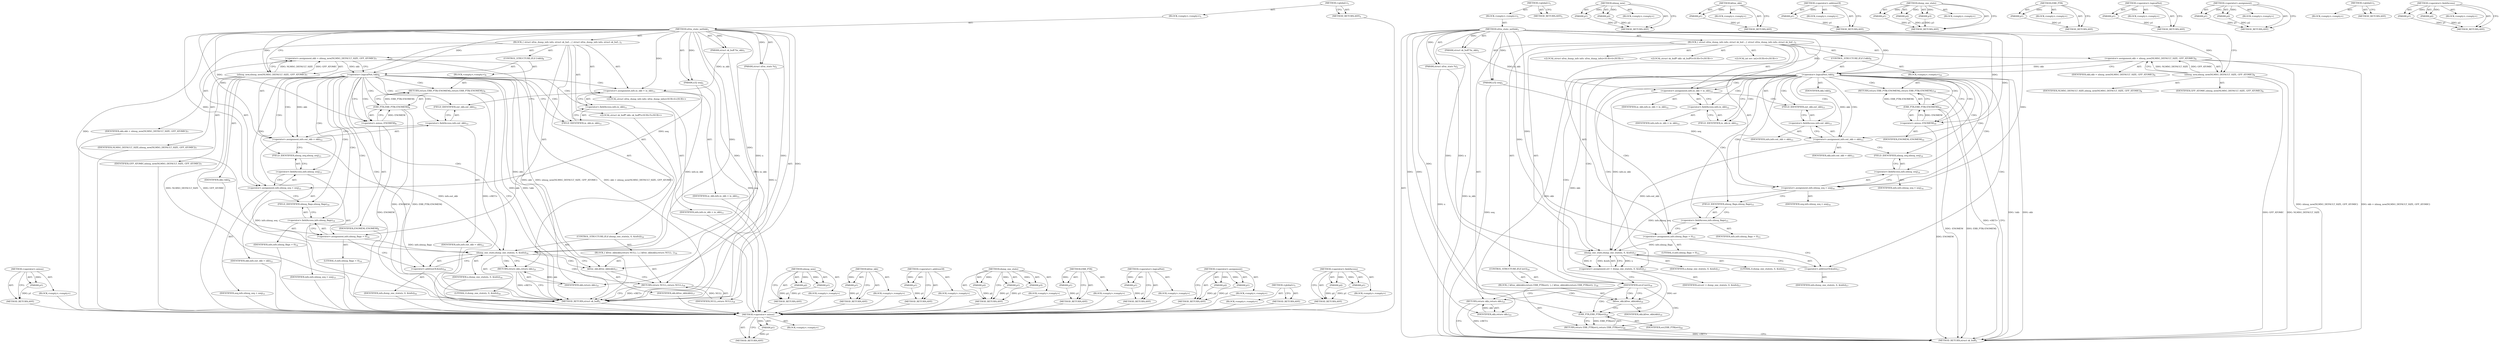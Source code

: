 digraph "&lt;operator&gt;.fieldAccess" {
vulnerable_106 [label=<(METHOD,&lt;operator&gt;.minus)>];
vulnerable_107 [label=<(PARAM,p1)>];
vulnerable_108 [label=<(BLOCK,&lt;empty&gt;,&lt;empty&gt;)>];
vulnerable_109 [label=<(METHOD_RETURN,ANY)>];
vulnerable_6 [label=<(METHOD,&lt;global&gt;)<SUB>1</SUB>>];
vulnerable_7 [label=<(BLOCK,&lt;empty&gt;,&lt;empty&gt;)<SUB>1</SUB>>];
vulnerable_8 [label=<(METHOD,xfrm_state_netlink)<SUB>1</SUB>>];
vulnerable_9 [label=<(PARAM,struct sk_buff *in_skb)<SUB>1</SUB>>];
vulnerable_10 [label=<(PARAM,struct xfrm_state *x)<SUB>2</SUB>>];
vulnerable_11 [label=<(PARAM,u32 seq)<SUB>2</SUB>>];
vulnerable_12 [label=<(BLOCK,{
 	struct xfrm_dump_info info;
 	struct sk_buf...,{
 	struct xfrm_dump_info info;
 	struct sk_buf...)<SUB>3</SUB>>];
vulnerable_13 [label="<(LOCAL,struct xfrm_dump_info info: xfrm_dump_info)<SUB>4</SUB>>"];
vulnerable_14 [label="<(LOCAL,struct sk_buff* skb: sk_buff*)<SUB>5</SUB>>"];
vulnerable_15 [label=<(&lt;operator&gt;.assignment,skb = nlmsg_new(NLMSG_DEFAULT_SIZE, GFP_ATOMIC))<SUB>7</SUB>>];
vulnerable_16 [label=<(IDENTIFIER,skb,skb = nlmsg_new(NLMSG_DEFAULT_SIZE, GFP_ATOMIC))<SUB>7</SUB>>];
vulnerable_17 [label=<(nlmsg_new,nlmsg_new(NLMSG_DEFAULT_SIZE, GFP_ATOMIC))<SUB>7</SUB>>];
vulnerable_18 [label=<(IDENTIFIER,NLMSG_DEFAULT_SIZE,nlmsg_new(NLMSG_DEFAULT_SIZE, GFP_ATOMIC))<SUB>7</SUB>>];
vulnerable_19 [label=<(IDENTIFIER,GFP_ATOMIC,nlmsg_new(NLMSG_DEFAULT_SIZE, GFP_ATOMIC))<SUB>7</SUB>>];
vulnerable_20 [label=<(CONTROL_STRUCTURE,IF,if (!skb))<SUB>8</SUB>>];
vulnerable_21 [label=<(&lt;operator&gt;.logicalNot,!skb)<SUB>8</SUB>>];
vulnerable_22 [label=<(IDENTIFIER,skb,!skb)<SUB>8</SUB>>];
vulnerable_23 [label=<(BLOCK,&lt;empty&gt;,&lt;empty&gt;)<SUB>9</SUB>>];
vulnerable_24 [label=<(RETURN,return ERR_PTR(-ENOMEM);,return ERR_PTR(-ENOMEM);)<SUB>9</SUB>>];
vulnerable_25 [label=<(ERR_PTR,ERR_PTR(-ENOMEM))<SUB>9</SUB>>];
vulnerable_26 [label=<(&lt;operator&gt;.minus,-ENOMEM)<SUB>9</SUB>>];
vulnerable_27 [label=<(IDENTIFIER,ENOMEM,-ENOMEM)<SUB>9</SUB>>];
vulnerable_28 [label=<(&lt;operator&gt;.assignment,info.in_skb = in_skb)<SUB>11</SUB>>];
vulnerable_29 [label=<(&lt;operator&gt;.fieldAccess,info.in_skb)<SUB>11</SUB>>];
vulnerable_30 [label=<(IDENTIFIER,info,info.in_skb = in_skb)<SUB>11</SUB>>];
vulnerable_31 [label=<(FIELD_IDENTIFIER,in_skb,in_skb)<SUB>11</SUB>>];
vulnerable_32 [label=<(IDENTIFIER,in_skb,info.in_skb = in_skb)<SUB>11</SUB>>];
vulnerable_33 [label=<(&lt;operator&gt;.assignment,info.out_skb = skb)<SUB>12</SUB>>];
vulnerable_34 [label=<(&lt;operator&gt;.fieldAccess,info.out_skb)<SUB>12</SUB>>];
vulnerable_35 [label=<(IDENTIFIER,info,info.out_skb = skb)<SUB>12</SUB>>];
vulnerable_36 [label=<(FIELD_IDENTIFIER,out_skb,out_skb)<SUB>12</SUB>>];
vulnerable_37 [label=<(IDENTIFIER,skb,info.out_skb = skb)<SUB>12</SUB>>];
vulnerable_38 [label=<(&lt;operator&gt;.assignment,info.nlmsg_seq = seq)<SUB>13</SUB>>];
vulnerable_39 [label=<(&lt;operator&gt;.fieldAccess,info.nlmsg_seq)<SUB>13</SUB>>];
vulnerable_40 [label=<(IDENTIFIER,info,info.nlmsg_seq = seq)<SUB>13</SUB>>];
vulnerable_41 [label=<(FIELD_IDENTIFIER,nlmsg_seq,nlmsg_seq)<SUB>13</SUB>>];
vulnerable_42 [label=<(IDENTIFIER,seq,info.nlmsg_seq = seq)<SUB>13</SUB>>];
vulnerable_43 [label=<(&lt;operator&gt;.assignment,info.nlmsg_flags = 0)<SUB>14</SUB>>];
vulnerable_44 [label=<(&lt;operator&gt;.fieldAccess,info.nlmsg_flags)<SUB>14</SUB>>];
vulnerable_45 [label=<(IDENTIFIER,info,info.nlmsg_flags = 0)<SUB>14</SUB>>];
vulnerable_46 [label=<(FIELD_IDENTIFIER,nlmsg_flags,nlmsg_flags)<SUB>14</SUB>>];
vulnerable_47 [label=<(LITERAL,0,info.nlmsg_flags = 0)<SUB>14</SUB>>];
vulnerable_48 [label=<(CONTROL_STRUCTURE,IF,if (dump_one_state(x, 0, &amp;info)))<SUB>16</SUB>>];
vulnerable_49 [label=<(dump_one_state,dump_one_state(x, 0, &amp;info))<SUB>16</SUB>>];
vulnerable_50 [label=<(IDENTIFIER,x,dump_one_state(x, 0, &amp;info))<SUB>16</SUB>>];
vulnerable_51 [label=<(LITERAL,0,dump_one_state(x, 0, &amp;info))<SUB>16</SUB>>];
vulnerable_52 [label=<(&lt;operator&gt;.addressOf,&amp;info)<SUB>16</SUB>>];
vulnerable_53 [label=<(IDENTIFIER,info,dump_one_state(x, 0, &amp;info))<SUB>16</SUB>>];
vulnerable_54 [label=<(BLOCK,{
 		kfree_skb(skb);
		return NULL;
 	},{
 		kfree_skb(skb);
		return NULL;
 	})<SUB>16</SUB>>];
vulnerable_55 [label=<(kfree_skb,kfree_skb(skb))<SUB>17</SUB>>];
vulnerable_56 [label=<(IDENTIFIER,skb,kfree_skb(skb))<SUB>17</SUB>>];
vulnerable_57 [label=<(RETURN,return NULL;,return NULL;)<SUB>18</SUB>>];
vulnerable_58 [label=<(IDENTIFIER,NULL,return NULL;)<SUB>18</SUB>>];
vulnerable_59 [label=<(RETURN,return skb;,return skb;)<SUB>21</SUB>>];
vulnerable_60 [label=<(IDENTIFIER,skb,return skb;)<SUB>21</SUB>>];
vulnerable_61 [label=<(METHOD_RETURN,struct sk_buff)<SUB>1</SUB>>];
vulnerable_63 [label=<(METHOD_RETURN,ANY)<SUB>1</SUB>>];
vulnerable_93 [label=<(METHOD,nlmsg_new)>];
vulnerable_94 [label=<(PARAM,p1)>];
vulnerable_95 [label=<(PARAM,p2)>];
vulnerable_96 [label=<(BLOCK,&lt;empty&gt;,&lt;empty&gt;)>];
vulnerable_97 [label=<(METHOD_RETURN,ANY)>];
vulnerable_125 [label=<(METHOD,kfree_skb)>];
vulnerable_126 [label=<(PARAM,p1)>];
vulnerable_127 [label=<(BLOCK,&lt;empty&gt;,&lt;empty&gt;)>];
vulnerable_128 [label=<(METHOD_RETURN,ANY)>];
vulnerable_121 [label=<(METHOD,&lt;operator&gt;.addressOf)>];
vulnerable_122 [label=<(PARAM,p1)>];
vulnerable_123 [label=<(BLOCK,&lt;empty&gt;,&lt;empty&gt;)>];
vulnerable_124 [label=<(METHOD_RETURN,ANY)>];
vulnerable_115 [label=<(METHOD,dump_one_state)>];
vulnerable_116 [label=<(PARAM,p1)>];
vulnerable_117 [label=<(PARAM,p2)>];
vulnerable_118 [label=<(PARAM,p3)>];
vulnerable_119 [label=<(BLOCK,&lt;empty&gt;,&lt;empty&gt;)>];
vulnerable_120 [label=<(METHOD_RETURN,ANY)>];
vulnerable_102 [label=<(METHOD,ERR_PTR)>];
vulnerable_103 [label=<(PARAM,p1)>];
vulnerable_104 [label=<(BLOCK,&lt;empty&gt;,&lt;empty&gt;)>];
vulnerable_105 [label=<(METHOD_RETURN,ANY)>];
vulnerable_98 [label=<(METHOD,&lt;operator&gt;.logicalNot)>];
vulnerable_99 [label=<(PARAM,p1)>];
vulnerable_100 [label=<(BLOCK,&lt;empty&gt;,&lt;empty&gt;)>];
vulnerable_101 [label=<(METHOD_RETURN,ANY)>];
vulnerable_88 [label=<(METHOD,&lt;operator&gt;.assignment)>];
vulnerable_89 [label=<(PARAM,p1)>];
vulnerable_90 [label=<(PARAM,p2)>];
vulnerable_91 [label=<(BLOCK,&lt;empty&gt;,&lt;empty&gt;)>];
vulnerable_92 [label=<(METHOD_RETURN,ANY)>];
vulnerable_82 [label=<(METHOD,&lt;global&gt;)<SUB>1</SUB>>];
vulnerable_83 [label=<(BLOCK,&lt;empty&gt;,&lt;empty&gt;)>];
vulnerable_84 [label=<(METHOD_RETURN,ANY)>];
vulnerable_110 [label=<(METHOD,&lt;operator&gt;.fieldAccess)>];
vulnerable_111 [label=<(PARAM,p1)>];
vulnerable_112 [label=<(PARAM,p2)>];
vulnerable_113 [label=<(BLOCK,&lt;empty&gt;,&lt;empty&gt;)>];
vulnerable_114 [label=<(METHOD_RETURN,ANY)>];
fixed_111 [label=<(METHOD,&lt;operator&gt;.minus)>];
fixed_112 [label=<(PARAM,p1)>];
fixed_113 [label=<(BLOCK,&lt;empty&gt;,&lt;empty&gt;)>];
fixed_114 [label=<(METHOD_RETURN,ANY)>];
fixed_6 [label=<(METHOD,&lt;global&gt;)<SUB>1</SUB>>];
fixed_7 [label=<(BLOCK,&lt;empty&gt;,&lt;empty&gt;)<SUB>1</SUB>>];
fixed_8 [label=<(METHOD,xfrm_state_netlink)<SUB>1</SUB>>];
fixed_9 [label=<(PARAM,struct sk_buff *in_skb)<SUB>1</SUB>>];
fixed_10 [label=<(PARAM,struct xfrm_state *x)<SUB>2</SUB>>];
fixed_11 [label=<(PARAM,u32 seq)<SUB>2</SUB>>];
fixed_12 [label=<(BLOCK,{
 	struct xfrm_dump_info info;
 	struct sk_buf...,{
 	struct xfrm_dump_info info;
 	struct sk_buf...)<SUB>3</SUB>>];
fixed_13 [label="<(LOCAL,struct xfrm_dump_info info: xfrm_dump_info)<SUB>4</SUB>>"];
fixed_14 [label="<(LOCAL,struct sk_buff* skb: sk_buff*)<SUB>5</SUB>>"];
fixed_15 [label="<(LOCAL,int err: int)<SUB>6</SUB>>"];
fixed_16 [label=<(&lt;operator&gt;.assignment,skb = nlmsg_new(NLMSG_DEFAULT_SIZE, GFP_ATOMIC))<SUB>8</SUB>>];
fixed_17 [label=<(IDENTIFIER,skb,skb = nlmsg_new(NLMSG_DEFAULT_SIZE, GFP_ATOMIC))<SUB>8</SUB>>];
fixed_18 [label=<(nlmsg_new,nlmsg_new(NLMSG_DEFAULT_SIZE, GFP_ATOMIC))<SUB>8</SUB>>];
fixed_19 [label=<(IDENTIFIER,NLMSG_DEFAULT_SIZE,nlmsg_new(NLMSG_DEFAULT_SIZE, GFP_ATOMIC))<SUB>8</SUB>>];
fixed_20 [label=<(IDENTIFIER,GFP_ATOMIC,nlmsg_new(NLMSG_DEFAULT_SIZE, GFP_ATOMIC))<SUB>8</SUB>>];
fixed_21 [label=<(CONTROL_STRUCTURE,IF,if (!skb))<SUB>9</SUB>>];
fixed_22 [label=<(&lt;operator&gt;.logicalNot,!skb)<SUB>9</SUB>>];
fixed_23 [label=<(IDENTIFIER,skb,!skb)<SUB>9</SUB>>];
fixed_24 [label=<(BLOCK,&lt;empty&gt;,&lt;empty&gt;)<SUB>10</SUB>>];
fixed_25 [label=<(RETURN,return ERR_PTR(-ENOMEM);,return ERR_PTR(-ENOMEM);)<SUB>10</SUB>>];
fixed_26 [label=<(ERR_PTR,ERR_PTR(-ENOMEM))<SUB>10</SUB>>];
fixed_27 [label=<(&lt;operator&gt;.minus,-ENOMEM)<SUB>10</SUB>>];
fixed_28 [label=<(IDENTIFIER,ENOMEM,-ENOMEM)<SUB>10</SUB>>];
fixed_29 [label=<(&lt;operator&gt;.assignment,info.in_skb = in_skb)<SUB>12</SUB>>];
fixed_30 [label=<(&lt;operator&gt;.fieldAccess,info.in_skb)<SUB>12</SUB>>];
fixed_31 [label=<(IDENTIFIER,info,info.in_skb = in_skb)<SUB>12</SUB>>];
fixed_32 [label=<(FIELD_IDENTIFIER,in_skb,in_skb)<SUB>12</SUB>>];
fixed_33 [label=<(IDENTIFIER,in_skb,info.in_skb = in_skb)<SUB>12</SUB>>];
fixed_34 [label=<(&lt;operator&gt;.assignment,info.out_skb = skb)<SUB>13</SUB>>];
fixed_35 [label=<(&lt;operator&gt;.fieldAccess,info.out_skb)<SUB>13</SUB>>];
fixed_36 [label=<(IDENTIFIER,info,info.out_skb = skb)<SUB>13</SUB>>];
fixed_37 [label=<(FIELD_IDENTIFIER,out_skb,out_skb)<SUB>13</SUB>>];
fixed_38 [label=<(IDENTIFIER,skb,info.out_skb = skb)<SUB>13</SUB>>];
fixed_39 [label=<(&lt;operator&gt;.assignment,info.nlmsg_seq = seq)<SUB>14</SUB>>];
fixed_40 [label=<(&lt;operator&gt;.fieldAccess,info.nlmsg_seq)<SUB>14</SUB>>];
fixed_41 [label=<(IDENTIFIER,info,info.nlmsg_seq = seq)<SUB>14</SUB>>];
fixed_42 [label=<(FIELD_IDENTIFIER,nlmsg_seq,nlmsg_seq)<SUB>14</SUB>>];
fixed_43 [label=<(IDENTIFIER,seq,info.nlmsg_seq = seq)<SUB>14</SUB>>];
fixed_44 [label=<(&lt;operator&gt;.assignment,info.nlmsg_flags = 0)<SUB>15</SUB>>];
fixed_45 [label=<(&lt;operator&gt;.fieldAccess,info.nlmsg_flags)<SUB>15</SUB>>];
fixed_46 [label=<(IDENTIFIER,info,info.nlmsg_flags = 0)<SUB>15</SUB>>];
fixed_47 [label=<(FIELD_IDENTIFIER,nlmsg_flags,nlmsg_flags)<SUB>15</SUB>>];
fixed_48 [label=<(LITERAL,0,info.nlmsg_flags = 0)<SUB>15</SUB>>];
fixed_49 [label=<(&lt;operator&gt;.assignment,err = dump_one_state(x, 0, &amp;info))<SUB>17</SUB>>];
fixed_50 [label=<(IDENTIFIER,err,err = dump_one_state(x, 0, &amp;info))<SUB>17</SUB>>];
fixed_51 [label=<(dump_one_state,dump_one_state(x, 0, &amp;info))<SUB>17</SUB>>];
fixed_52 [label=<(IDENTIFIER,x,dump_one_state(x, 0, &amp;info))<SUB>17</SUB>>];
fixed_53 [label=<(LITERAL,0,dump_one_state(x, 0, &amp;info))<SUB>17</SUB>>];
fixed_54 [label=<(&lt;operator&gt;.addressOf,&amp;info)<SUB>17</SUB>>];
fixed_55 [label=<(IDENTIFIER,info,dump_one_state(x, 0, &amp;info))<SUB>17</SUB>>];
fixed_56 [label=<(CONTROL_STRUCTURE,IF,if (err))<SUB>18</SUB>>];
fixed_57 [label=<(IDENTIFIER,err,if (err))<SUB>18</SUB>>];
fixed_58 [label=<(BLOCK,{
 		kfree_skb(skb);
		return ERR_PTR(err);
 	},{
 		kfree_skb(skb);
		return ERR_PTR(err);
 	})<SUB>18</SUB>>];
fixed_59 [label=<(kfree_skb,kfree_skb(skb))<SUB>19</SUB>>];
fixed_60 [label=<(IDENTIFIER,skb,kfree_skb(skb))<SUB>19</SUB>>];
fixed_61 [label=<(RETURN,return ERR_PTR(err);,return ERR_PTR(err);)<SUB>20</SUB>>];
fixed_62 [label=<(ERR_PTR,ERR_PTR(err))<SUB>20</SUB>>];
fixed_63 [label=<(IDENTIFIER,err,ERR_PTR(err))<SUB>20</SUB>>];
fixed_64 [label=<(RETURN,return skb;,return skb;)<SUB>23</SUB>>];
fixed_65 [label=<(IDENTIFIER,skb,return skb;)<SUB>23</SUB>>];
fixed_66 [label=<(METHOD_RETURN,struct sk_buff)<SUB>1</SUB>>];
fixed_68 [label=<(METHOD_RETURN,ANY)<SUB>1</SUB>>];
fixed_98 [label=<(METHOD,nlmsg_new)>];
fixed_99 [label=<(PARAM,p1)>];
fixed_100 [label=<(PARAM,p2)>];
fixed_101 [label=<(BLOCK,&lt;empty&gt;,&lt;empty&gt;)>];
fixed_102 [label=<(METHOD_RETURN,ANY)>];
fixed_130 [label=<(METHOD,kfree_skb)>];
fixed_131 [label=<(PARAM,p1)>];
fixed_132 [label=<(BLOCK,&lt;empty&gt;,&lt;empty&gt;)>];
fixed_133 [label=<(METHOD_RETURN,ANY)>];
fixed_126 [label=<(METHOD,&lt;operator&gt;.addressOf)>];
fixed_127 [label=<(PARAM,p1)>];
fixed_128 [label=<(BLOCK,&lt;empty&gt;,&lt;empty&gt;)>];
fixed_129 [label=<(METHOD_RETURN,ANY)>];
fixed_120 [label=<(METHOD,dump_one_state)>];
fixed_121 [label=<(PARAM,p1)>];
fixed_122 [label=<(PARAM,p2)>];
fixed_123 [label=<(PARAM,p3)>];
fixed_124 [label=<(BLOCK,&lt;empty&gt;,&lt;empty&gt;)>];
fixed_125 [label=<(METHOD_RETURN,ANY)>];
fixed_107 [label=<(METHOD,ERR_PTR)>];
fixed_108 [label=<(PARAM,p1)>];
fixed_109 [label=<(BLOCK,&lt;empty&gt;,&lt;empty&gt;)>];
fixed_110 [label=<(METHOD_RETURN,ANY)>];
fixed_103 [label=<(METHOD,&lt;operator&gt;.logicalNot)>];
fixed_104 [label=<(PARAM,p1)>];
fixed_105 [label=<(BLOCK,&lt;empty&gt;,&lt;empty&gt;)>];
fixed_106 [label=<(METHOD_RETURN,ANY)>];
fixed_93 [label=<(METHOD,&lt;operator&gt;.assignment)>];
fixed_94 [label=<(PARAM,p1)>];
fixed_95 [label=<(PARAM,p2)>];
fixed_96 [label=<(BLOCK,&lt;empty&gt;,&lt;empty&gt;)>];
fixed_97 [label=<(METHOD_RETURN,ANY)>];
fixed_87 [label=<(METHOD,&lt;global&gt;)<SUB>1</SUB>>];
fixed_88 [label=<(BLOCK,&lt;empty&gt;,&lt;empty&gt;)>];
fixed_89 [label=<(METHOD_RETURN,ANY)>];
fixed_115 [label=<(METHOD,&lt;operator&gt;.fieldAccess)>];
fixed_116 [label=<(PARAM,p1)>];
fixed_117 [label=<(PARAM,p2)>];
fixed_118 [label=<(BLOCK,&lt;empty&gt;,&lt;empty&gt;)>];
fixed_119 [label=<(METHOD_RETURN,ANY)>];
vulnerable_106 -> vulnerable_107  [key=0, label="AST: "];
vulnerable_106 -> vulnerable_107  [key=1, label="DDG: "];
vulnerable_106 -> vulnerable_108  [key=0, label="AST: "];
vulnerable_106 -> vulnerable_109  [key=0, label="AST: "];
vulnerable_106 -> vulnerable_109  [key=1, label="CFG: "];
vulnerable_107 -> vulnerable_109  [key=0, label="DDG: p1"];
vulnerable_108 -> fixed_111  [key=0];
vulnerable_109 -> fixed_111  [key=0];
vulnerable_6 -> vulnerable_7  [key=0, label="AST: "];
vulnerable_6 -> vulnerable_63  [key=0, label="AST: "];
vulnerable_6 -> vulnerable_63  [key=1, label="CFG: "];
vulnerable_7 -> vulnerable_8  [key=0, label="AST: "];
vulnerable_8 -> vulnerable_9  [key=0, label="AST: "];
vulnerable_8 -> vulnerable_9  [key=1, label="DDG: "];
vulnerable_8 -> vulnerable_10  [key=0, label="AST: "];
vulnerable_8 -> vulnerable_10  [key=1, label="DDG: "];
vulnerable_8 -> vulnerable_11  [key=0, label="AST: "];
vulnerable_8 -> vulnerable_11  [key=1, label="DDG: "];
vulnerable_8 -> vulnerable_12  [key=0, label="AST: "];
vulnerable_8 -> vulnerable_61  [key=0, label="AST: "];
vulnerable_8 -> vulnerable_17  [key=0, label="CFG: "];
vulnerable_8 -> vulnerable_17  [key=1, label="DDG: "];
vulnerable_8 -> vulnerable_28  [key=0, label="DDG: "];
vulnerable_8 -> vulnerable_33  [key=0, label="DDG: "];
vulnerable_8 -> vulnerable_38  [key=0, label="DDG: "];
vulnerable_8 -> vulnerable_43  [key=0, label="DDG: "];
vulnerable_8 -> vulnerable_60  [key=0, label="DDG: "];
vulnerable_8 -> vulnerable_21  [key=0, label="DDG: "];
vulnerable_8 -> vulnerable_49  [key=0, label="DDG: "];
vulnerable_8 -> vulnerable_57  [key=0, label="DDG: "];
vulnerable_8 -> vulnerable_55  [key=0, label="DDG: "];
vulnerable_8 -> vulnerable_58  [key=0, label="DDG: "];
vulnerable_8 -> vulnerable_26  [key=0, label="DDG: "];
vulnerable_9 -> vulnerable_61  [key=0, label="DDG: in_skb"];
vulnerable_9 -> vulnerable_28  [key=0, label="DDG: in_skb"];
vulnerable_10 -> vulnerable_61  [key=0, label="DDG: x"];
vulnerable_10 -> vulnerable_49  [key=0, label="DDG: x"];
vulnerable_11 -> vulnerable_61  [key=0, label="DDG: seq"];
vulnerable_11 -> vulnerable_38  [key=0, label="DDG: seq"];
vulnerable_12 -> vulnerable_13  [key=0, label="AST: "];
vulnerable_12 -> vulnerable_14  [key=0, label="AST: "];
vulnerable_12 -> vulnerable_15  [key=0, label="AST: "];
vulnerable_12 -> vulnerable_20  [key=0, label="AST: "];
vulnerable_12 -> vulnerable_28  [key=0, label="AST: "];
vulnerable_12 -> vulnerable_33  [key=0, label="AST: "];
vulnerable_12 -> vulnerable_38  [key=0, label="AST: "];
vulnerable_12 -> vulnerable_43  [key=0, label="AST: "];
vulnerable_12 -> vulnerable_48  [key=0, label="AST: "];
vulnerable_12 -> vulnerable_59  [key=0, label="AST: "];
vulnerable_13 -> fixed_111  [key=0];
vulnerable_14 -> fixed_111  [key=0];
vulnerable_15 -> vulnerable_16  [key=0, label="AST: "];
vulnerable_15 -> vulnerable_17  [key=0, label="AST: "];
vulnerable_15 -> vulnerable_21  [key=0, label="CFG: "];
vulnerable_15 -> vulnerable_21  [key=1, label="DDG: skb"];
vulnerable_15 -> vulnerable_61  [key=0, label="DDG: nlmsg_new(NLMSG_DEFAULT_SIZE, GFP_ATOMIC)"];
vulnerable_15 -> vulnerable_61  [key=1, label="DDG: skb = nlmsg_new(NLMSG_DEFAULT_SIZE, GFP_ATOMIC)"];
vulnerable_16 -> fixed_111  [key=0];
vulnerable_17 -> vulnerable_18  [key=0, label="AST: "];
vulnerable_17 -> vulnerable_19  [key=0, label="AST: "];
vulnerable_17 -> vulnerable_15  [key=0, label="CFG: "];
vulnerable_17 -> vulnerable_15  [key=1, label="DDG: NLMSG_DEFAULT_SIZE"];
vulnerable_17 -> vulnerable_15  [key=2, label="DDG: GFP_ATOMIC"];
vulnerable_17 -> vulnerable_61  [key=0, label="DDG: GFP_ATOMIC"];
vulnerable_17 -> vulnerable_61  [key=1, label="DDG: NLMSG_DEFAULT_SIZE"];
vulnerable_18 -> fixed_111  [key=0];
vulnerable_19 -> fixed_111  [key=0];
vulnerable_20 -> vulnerable_21  [key=0, label="AST: "];
vulnerable_20 -> vulnerable_23  [key=0, label="AST: "];
vulnerable_21 -> vulnerable_22  [key=0, label="AST: "];
vulnerable_21 -> vulnerable_26  [key=0, label="CFG: "];
vulnerable_21 -> vulnerable_26  [key=1, label="CDG: "];
vulnerable_21 -> vulnerable_31  [key=0, label="CFG: "];
vulnerable_21 -> vulnerable_31  [key=1, label="CDG: "];
vulnerable_21 -> vulnerable_61  [key=0, label="DDG: skb"];
vulnerable_21 -> vulnerable_61  [key=1, label="DDG: !skb"];
vulnerable_21 -> vulnerable_33  [key=0, label="DDG: skb"];
vulnerable_21 -> vulnerable_33  [key=1, label="CDG: "];
vulnerable_21 -> vulnerable_60  [key=0, label="DDG: skb"];
vulnerable_21 -> vulnerable_55  [key=0, label="DDG: skb"];
vulnerable_21 -> vulnerable_24  [key=0, label="CDG: "];
vulnerable_21 -> vulnerable_34  [key=0, label="CDG: "];
vulnerable_21 -> vulnerable_49  [key=0, label="CDG: "];
vulnerable_21 -> vulnerable_28  [key=0, label="CDG: "];
vulnerable_21 -> vulnerable_36  [key=0, label="CDG: "];
vulnerable_21 -> vulnerable_52  [key=0, label="CDG: "];
vulnerable_21 -> vulnerable_46  [key=0, label="CDG: "];
vulnerable_21 -> vulnerable_38  [key=0, label="CDG: "];
vulnerable_21 -> vulnerable_25  [key=0, label="CDG: "];
vulnerable_21 -> vulnerable_41  [key=0, label="CDG: "];
vulnerable_21 -> vulnerable_29  [key=0, label="CDG: "];
vulnerable_21 -> vulnerable_44  [key=0, label="CDG: "];
vulnerable_21 -> vulnerable_39  [key=0, label="CDG: "];
vulnerable_21 -> vulnerable_43  [key=0, label="CDG: "];
vulnerable_22 -> fixed_111  [key=0];
vulnerable_23 -> vulnerable_24  [key=0, label="AST: "];
vulnerable_24 -> vulnerable_25  [key=0, label="AST: "];
vulnerable_24 -> vulnerable_61  [key=0, label="CFG: "];
vulnerable_24 -> vulnerable_61  [key=1, label="DDG: &lt;RET&gt;"];
vulnerable_25 -> vulnerable_26  [key=0, label="AST: "];
vulnerable_25 -> vulnerable_24  [key=0, label="CFG: "];
vulnerable_25 -> vulnerable_24  [key=1, label="DDG: ERR_PTR(-ENOMEM)"];
vulnerable_25 -> vulnerable_61  [key=0, label="DDG: -ENOMEM"];
vulnerable_25 -> vulnerable_61  [key=1, label="DDG: ERR_PTR(-ENOMEM)"];
vulnerable_26 -> vulnerable_27  [key=0, label="AST: "];
vulnerable_26 -> vulnerable_25  [key=0, label="CFG: "];
vulnerable_26 -> vulnerable_25  [key=1, label="DDG: ENOMEM"];
vulnerable_26 -> vulnerable_61  [key=0, label="DDG: ENOMEM"];
vulnerable_27 -> fixed_111  [key=0];
vulnerable_28 -> vulnerable_29  [key=0, label="AST: "];
vulnerable_28 -> vulnerable_32  [key=0, label="AST: "];
vulnerable_28 -> vulnerable_36  [key=0, label="CFG: "];
vulnerable_28 -> vulnerable_49  [key=0, label="DDG: info.in_skb"];
vulnerable_29 -> vulnerable_30  [key=0, label="AST: "];
vulnerable_29 -> vulnerable_31  [key=0, label="AST: "];
vulnerable_29 -> vulnerable_28  [key=0, label="CFG: "];
vulnerable_30 -> fixed_111  [key=0];
vulnerable_31 -> vulnerable_29  [key=0, label="CFG: "];
vulnerable_32 -> fixed_111  [key=0];
vulnerable_33 -> vulnerable_34  [key=0, label="AST: "];
vulnerable_33 -> vulnerable_37  [key=0, label="AST: "];
vulnerable_33 -> vulnerable_41  [key=0, label="CFG: "];
vulnerable_33 -> vulnerable_49  [key=0, label="DDG: info.out_skb"];
vulnerable_34 -> vulnerable_35  [key=0, label="AST: "];
vulnerable_34 -> vulnerable_36  [key=0, label="AST: "];
vulnerable_34 -> vulnerable_33  [key=0, label="CFG: "];
vulnerable_35 -> fixed_111  [key=0];
vulnerable_36 -> vulnerable_34  [key=0, label="CFG: "];
vulnerable_37 -> fixed_111  [key=0];
vulnerable_38 -> vulnerable_39  [key=0, label="AST: "];
vulnerable_38 -> vulnerable_42  [key=0, label="AST: "];
vulnerable_38 -> vulnerable_46  [key=0, label="CFG: "];
vulnerable_38 -> vulnerable_49  [key=0, label="DDG: info.nlmsg_seq"];
vulnerable_39 -> vulnerable_40  [key=0, label="AST: "];
vulnerable_39 -> vulnerable_41  [key=0, label="AST: "];
vulnerable_39 -> vulnerable_38  [key=0, label="CFG: "];
vulnerable_40 -> fixed_111  [key=0];
vulnerable_41 -> vulnerable_39  [key=0, label="CFG: "];
vulnerable_42 -> fixed_111  [key=0];
vulnerable_43 -> vulnerable_44  [key=0, label="AST: "];
vulnerable_43 -> vulnerable_47  [key=0, label="AST: "];
vulnerable_43 -> vulnerable_52  [key=0, label="CFG: "];
vulnerable_43 -> vulnerable_49  [key=0, label="DDG: info.nlmsg_flags"];
vulnerable_44 -> vulnerable_45  [key=0, label="AST: "];
vulnerable_44 -> vulnerable_46  [key=0, label="AST: "];
vulnerable_44 -> vulnerable_43  [key=0, label="CFG: "];
vulnerable_45 -> fixed_111  [key=0];
vulnerable_46 -> vulnerable_44  [key=0, label="CFG: "];
vulnerable_47 -> fixed_111  [key=0];
vulnerable_48 -> vulnerable_49  [key=0, label="AST: "];
vulnerable_48 -> vulnerable_54  [key=0, label="AST: "];
vulnerable_49 -> vulnerable_50  [key=0, label="AST: "];
vulnerable_49 -> vulnerable_51  [key=0, label="AST: "];
vulnerable_49 -> vulnerable_52  [key=0, label="AST: "];
vulnerable_49 -> vulnerable_55  [key=0, label="CFG: "];
vulnerable_49 -> vulnerable_55  [key=1, label="CDG: "];
vulnerable_49 -> vulnerable_59  [key=0, label="CFG: "];
vulnerable_49 -> vulnerable_59  [key=1, label="CDG: "];
vulnerable_49 -> vulnerable_57  [key=0, label="CDG: "];
vulnerable_50 -> fixed_111  [key=0];
vulnerable_51 -> fixed_111  [key=0];
vulnerable_52 -> vulnerable_53  [key=0, label="AST: "];
vulnerable_52 -> vulnerable_49  [key=0, label="CFG: "];
vulnerable_53 -> fixed_111  [key=0];
vulnerable_54 -> vulnerable_55  [key=0, label="AST: "];
vulnerable_54 -> vulnerable_57  [key=0, label="AST: "];
vulnerable_55 -> vulnerable_56  [key=0, label="AST: "];
vulnerable_55 -> vulnerable_57  [key=0, label="CFG: "];
vulnerable_56 -> fixed_111  [key=0];
vulnerable_57 -> vulnerable_58  [key=0, label="AST: "];
vulnerable_57 -> vulnerable_61  [key=0, label="CFG: "];
vulnerable_57 -> vulnerable_61  [key=1, label="DDG: &lt;RET&gt;"];
vulnerable_58 -> vulnerable_57  [key=0, label="DDG: NULL"];
vulnerable_59 -> vulnerable_60  [key=0, label="AST: "];
vulnerable_59 -> vulnerable_61  [key=0, label="CFG: "];
vulnerable_59 -> vulnerable_61  [key=1, label="DDG: &lt;RET&gt;"];
vulnerable_60 -> vulnerable_59  [key=0, label="DDG: skb"];
vulnerable_61 -> fixed_111  [key=0];
vulnerable_63 -> fixed_111  [key=0];
vulnerable_93 -> vulnerable_94  [key=0, label="AST: "];
vulnerable_93 -> vulnerable_94  [key=1, label="DDG: "];
vulnerable_93 -> vulnerable_96  [key=0, label="AST: "];
vulnerable_93 -> vulnerable_95  [key=0, label="AST: "];
vulnerable_93 -> vulnerable_95  [key=1, label="DDG: "];
vulnerable_93 -> vulnerable_97  [key=0, label="AST: "];
vulnerable_93 -> vulnerable_97  [key=1, label="CFG: "];
vulnerable_94 -> vulnerable_97  [key=0, label="DDG: p1"];
vulnerable_95 -> vulnerable_97  [key=0, label="DDG: p2"];
vulnerable_96 -> fixed_111  [key=0];
vulnerable_97 -> fixed_111  [key=0];
vulnerable_125 -> vulnerable_126  [key=0, label="AST: "];
vulnerable_125 -> vulnerable_126  [key=1, label="DDG: "];
vulnerable_125 -> vulnerable_127  [key=0, label="AST: "];
vulnerable_125 -> vulnerable_128  [key=0, label="AST: "];
vulnerable_125 -> vulnerable_128  [key=1, label="CFG: "];
vulnerable_126 -> vulnerable_128  [key=0, label="DDG: p1"];
vulnerable_127 -> fixed_111  [key=0];
vulnerable_128 -> fixed_111  [key=0];
vulnerable_121 -> vulnerable_122  [key=0, label="AST: "];
vulnerable_121 -> vulnerable_122  [key=1, label="DDG: "];
vulnerable_121 -> vulnerable_123  [key=0, label="AST: "];
vulnerable_121 -> vulnerable_124  [key=0, label="AST: "];
vulnerable_121 -> vulnerable_124  [key=1, label="CFG: "];
vulnerable_122 -> vulnerable_124  [key=0, label="DDG: p1"];
vulnerable_123 -> fixed_111  [key=0];
vulnerable_124 -> fixed_111  [key=0];
vulnerable_115 -> vulnerable_116  [key=0, label="AST: "];
vulnerable_115 -> vulnerable_116  [key=1, label="DDG: "];
vulnerable_115 -> vulnerable_119  [key=0, label="AST: "];
vulnerable_115 -> vulnerable_117  [key=0, label="AST: "];
vulnerable_115 -> vulnerable_117  [key=1, label="DDG: "];
vulnerable_115 -> vulnerable_120  [key=0, label="AST: "];
vulnerable_115 -> vulnerable_120  [key=1, label="CFG: "];
vulnerable_115 -> vulnerable_118  [key=0, label="AST: "];
vulnerable_115 -> vulnerable_118  [key=1, label="DDG: "];
vulnerable_116 -> vulnerable_120  [key=0, label="DDG: p1"];
vulnerable_117 -> vulnerable_120  [key=0, label="DDG: p2"];
vulnerable_118 -> vulnerable_120  [key=0, label="DDG: p3"];
vulnerable_119 -> fixed_111  [key=0];
vulnerable_120 -> fixed_111  [key=0];
vulnerable_102 -> vulnerable_103  [key=0, label="AST: "];
vulnerable_102 -> vulnerable_103  [key=1, label="DDG: "];
vulnerable_102 -> vulnerable_104  [key=0, label="AST: "];
vulnerable_102 -> vulnerable_105  [key=0, label="AST: "];
vulnerable_102 -> vulnerable_105  [key=1, label="CFG: "];
vulnerable_103 -> vulnerable_105  [key=0, label="DDG: p1"];
vulnerable_104 -> fixed_111  [key=0];
vulnerable_105 -> fixed_111  [key=0];
vulnerable_98 -> vulnerable_99  [key=0, label="AST: "];
vulnerable_98 -> vulnerable_99  [key=1, label="DDG: "];
vulnerable_98 -> vulnerable_100  [key=0, label="AST: "];
vulnerable_98 -> vulnerable_101  [key=0, label="AST: "];
vulnerable_98 -> vulnerable_101  [key=1, label="CFG: "];
vulnerable_99 -> vulnerable_101  [key=0, label="DDG: p1"];
vulnerable_100 -> fixed_111  [key=0];
vulnerable_101 -> fixed_111  [key=0];
vulnerable_88 -> vulnerable_89  [key=0, label="AST: "];
vulnerable_88 -> vulnerable_89  [key=1, label="DDG: "];
vulnerable_88 -> vulnerable_91  [key=0, label="AST: "];
vulnerable_88 -> vulnerable_90  [key=0, label="AST: "];
vulnerable_88 -> vulnerable_90  [key=1, label="DDG: "];
vulnerable_88 -> vulnerable_92  [key=0, label="AST: "];
vulnerable_88 -> vulnerable_92  [key=1, label="CFG: "];
vulnerable_89 -> vulnerable_92  [key=0, label="DDG: p1"];
vulnerable_90 -> vulnerable_92  [key=0, label="DDG: p2"];
vulnerable_91 -> fixed_111  [key=0];
vulnerable_92 -> fixed_111  [key=0];
vulnerable_82 -> vulnerable_83  [key=0, label="AST: "];
vulnerable_82 -> vulnerable_84  [key=0, label="AST: "];
vulnerable_82 -> vulnerable_84  [key=1, label="CFG: "];
vulnerable_83 -> fixed_111  [key=0];
vulnerable_84 -> fixed_111  [key=0];
vulnerable_110 -> vulnerable_111  [key=0, label="AST: "];
vulnerable_110 -> vulnerable_111  [key=1, label="DDG: "];
vulnerable_110 -> vulnerable_113  [key=0, label="AST: "];
vulnerable_110 -> vulnerable_112  [key=0, label="AST: "];
vulnerable_110 -> vulnerable_112  [key=1, label="DDG: "];
vulnerable_110 -> vulnerable_114  [key=0, label="AST: "];
vulnerable_110 -> vulnerable_114  [key=1, label="CFG: "];
vulnerable_111 -> vulnerable_114  [key=0, label="DDG: p1"];
vulnerable_112 -> vulnerable_114  [key=0, label="DDG: p2"];
vulnerable_113 -> fixed_111  [key=0];
vulnerable_114 -> fixed_111  [key=0];
fixed_111 -> fixed_112  [key=0, label="AST: "];
fixed_111 -> fixed_112  [key=1, label="DDG: "];
fixed_111 -> fixed_113  [key=0, label="AST: "];
fixed_111 -> fixed_114  [key=0, label="AST: "];
fixed_111 -> fixed_114  [key=1, label="CFG: "];
fixed_112 -> fixed_114  [key=0, label="DDG: p1"];
fixed_6 -> fixed_7  [key=0, label="AST: "];
fixed_6 -> fixed_68  [key=0, label="AST: "];
fixed_6 -> fixed_68  [key=1, label="CFG: "];
fixed_7 -> fixed_8  [key=0, label="AST: "];
fixed_8 -> fixed_9  [key=0, label="AST: "];
fixed_8 -> fixed_9  [key=1, label="DDG: "];
fixed_8 -> fixed_10  [key=0, label="AST: "];
fixed_8 -> fixed_10  [key=1, label="DDG: "];
fixed_8 -> fixed_11  [key=0, label="AST: "];
fixed_8 -> fixed_11  [key=1, label="DDG: "];
fixed_8 -> fixed_12  [key=0, label="AST: "];
fixed_8 -> fixed_66  [key=0, label="AST: "];
fixed_8 -> fixed_18  [key=0, label="CFG: "];
fixed_8 -> fixed_18  [key=1, label="DDG: "];
fixed_8 -> fixed_29  [key=0, label="DDG: "];
fixed_8 -> fixed_34  [key=0, label="DDG: "];
fixed_8 -> fixed_39  [key=0, label="DDG: "];
fixed_8 -> fixed_44  [key=0, label="DDG: "];
fixed_8 -> fixed_57  [key=0, label="DDG: "];
fixed_8 -> fixed_65  [key=0, label="DDG: "];
fixed_8 -> fixed_22  [key=0, label="DDG: "];
fixed_8 -> fixed_51  [key=0, label="DDG: "];
fixed_8 -> fixed_59  [key=0, label="DDG: "];
fixed_8 -> fixed_62  [key=0, label="DDG: "];
fixed_8 -> fixed_27  [key=0, label="DDG: "];
fixed_9 -> fixed_66  [key=0, label="DDG: in_skb"];
fixed_9 -> fixed_29  [key=0, label="DDG: in_skb"];
fixed_10 -> fixed_66  [key=0, label="DDG: x"];
fixed_10 -> fixed_51  [key=0, label="DDG: x"];
fixed_11 -> fixed_66  [key=0, label="DDG: seq"];
fixed_11 -> fixed_39  [key=0, label="DDG: seq"];
fixed_12 -> fixed_13  [key=0, label="AST: "];
fixed_12 -> fixed_14  [key=0, label="AST: "];
fixed_12 -> fixed_15  [key=0, label="AST: "];
fixed_12 -> fixed_16  [key=0, label="AST: "];
fixed_12 -> fixed_21  [key=0, label="AST: "];
fixed_12 -> fixed_29  [key=0, label="AST: "];
fixed_12 -> fixed_34  [key=0, label="AST: "];
fixed_12 -> fixed_39  [key=0, label="AST: "];
fixed_12 -> fixed_44  [key=0, label="AST: "];
fixed_12 -> fixed_49  [key=0, label="AST: "];
fixed_12 -> fixed_56  [key=0, label="AST: "];
fixed_12 -> fixed_64  [key=0, label="AST: "];
fixed_16 -> fixed_17  [key=0, label="AST: "];
fixed_16 -> fixed_18  [key=0, label="AST: "];
fixed_16 -> fixed_22  [key=0, label="CFG: "];
fixed_16 -> fixed_22  [key=1, label="DDG: skb"];
fixed_16 -> fixed_66  [key=0, label="DDG: nlmsg_new(NLMSG_DEFAULT_SIZE, GFP_ATOMIC)"];
fixed_16 -> fixed_66  [key=1, label="DDG: skb = nlmsg_new(NLMSG_DEFAULT_SIZE, GFP_ATOMIC)"];
fixed_18 -> fixed_19  [key=0, label="AST: "];
fixed_18 -> fixed_20  [key=0, label="AST: "];
fixed_18 -> fixed_16  [key=0, label="CFG: "];
fixed_18 -> fixed_16  [key=1, label="DDG: NLMSG_DEFAULT_SIZE"];
fixed_18 -> fixed_16  [key=2, label="DDG: GFP_ATOMIC"];
fixed_18 -> fixed_66  [key=0, label="DDG: GFP_ATOMIC"];
fixed_18 -> fixed_66  [key=1, label="DDG: NLMSG_DEFAULT_SIZE"];
fixed_21 -> fixed_22  [key=0, label="AST: "];
fixed_21 -> fixed_24  [key=0, label="AST: "];
fixed_22 -> fixed_23  [key=0, label="AST: "];
fixed_22 -> fixed_27  [key=0, label="CFG: "];
fixed_22 -> fixed_27  [key=1, label="CDG: "];
fixed_22 -> fixed_32  [key=0, label="CFG: "];
fixed_22 -> fixed_32  [key=1, label="CDG: "];
fixed_22 -> fixed_66  [key=0, label="DDG: skb"];
fixed_22 -> fixed_66  [key=1, label="DDG: !skb"];
fixed_22 -> fixed_34  [key=0, label="DDG: skb"];
fixed_22 -> fixed_34  [key=1, label="CDG: "];
fixed_22 -> fixed_65  [key=0, label="DDG: skb"];
fixed_22 -> fixed_59  [key=0, label="DDG: skb"];
fixed_22 -> fixed_47  [key=0, label="CDG: "];
fixed_22 -> fixed_30  [key=0, label="CDG: "];
fixed_22 -> fixed_49  [key=0, label="CDG: "];
fixed_22 -> fixed_26  [key=0, label="CDG: "];
fixed_22 -> fixed_42  [key=0, label="CDG: "];
fixed_22 -> fixed_51  [key=0, label="CDG: "];
fixed_22 -> fixed_57  [key=0, label="CDG: "];
fixed_22 -> fixed_37  [key=0, label="CDG: "];
fixed_22 -> fixed_25  [key=0, label="CDG: "];
fixed_22 -> fixed_45  [key=0, label="CDG: "];
fixed_22 -> fixed_40  [key=0, label="CDG: "];
fixed_22 -> fixed_29  [key=0, label="CDG: "];
fixed_22 -> fixed_44  [key=0, label="CDG: "];
fixed_22 -> fixed_35  [key=0, label="CDG: "];
fixed_22 -> fixed_54  [key=0, label="CDG: "];
fixed_22 -> fixed_39  [key=0, label="CDG: "];
fixed_24 -> fixed_25  [key=0, label="AST: "];
fixed_25 -> fixed_26  [key=0, label="AST: "];
fixed_25 -> fixed_66  [key=0, label="CFG: "];
fixed_25 -> fixed_66  [key=1, label="DDG: &lt;RET&gt;"];
fixed_26 -> fixed_27  [key=0, label="AST: "];
fixed_26 -> fixed_25  [key=0, label="CFG: "];
fixed_26 -> fixed_25  [key=1, label="DDG: ERR_PTR(-ENOMEM)"];
fixed_26 -> fixed_66  [key=0, label="DDG: -ENOMEM"];
fixed_26 -> fixed_66  [key=1, label="DDG: ERR_PTR(-ENOMEM)"];
fixed_27 -> fixed_28  [key=0, label="AST: "];
fixed_27 -> fixed_26  [key=0, label="CFG: "];
fixed_27 -> fixed_26  [key=1, label="DDG: ENOMEM"];
fixed_27 -> fixed_66  [key=0, label="DDG: ENOMEM"];
fixed_29 -> fixed_30  [key=0, label="AST: "];
fixed_29 -> fixed_33  [key=0, label="AST: "];
fixed_29 -> fixed_37  [key=0, label="CFG: "];
fixed_29 -> fixed_51  [key=0, label="DDG: info.in_skb"];
fixed_30 -> fixed_31  [key=0, label="AST: "];
fixed_30 -> fixed_32  [key=0, label="AST: "];
fixed_30 -> fixed_29  [key=0, label="CFG: "];
fixed_32 -> fixed_30  [key=0, label="CFG: "];
fixed_34 -> fixed_35  [key=0, label="AST: "];
fixed_34 -> fixed_38  [key=0, label="AST: "];
fixed_34 -> fixed_42  [key=0, label="CFG: "];
fixed_34 -> fixed_51  [key=0, label="DDG: info.out_skb"];
fixed_35 -> fixed_36  [key=0, label="AST: "];
fixed_35 -> fixed_37  [key=0, label="AST: "];
fixed_35 -> fixed_34  [key=0, label="CFG: "];
fixed_37 -> fixed_35  [key=0, label="CFG: "];
fixed_39 -> fixed_40  [key=0, label="AST: "];
fixed_39 -> fixed_43  [key=0, label="AST: "];
fixed_39 -> fixed_47  [key=0, label="CFG: "];
fixed_39 -> fixed_51  [key=0, label="DDG: info.nlmsg_seq"];
fixed_40 -> fixed_41  [key=0, label="AST: "];
fixed_40 -> fixed_42  [key=0, label="AST: "];
fixed_40 -> fixed_39  [key=0, label="CFG: "];
fixed_42 -> fixed_40  [key=0, label="CFG: "];
fixed_44 -> fixed_45  [key=0, label="AST: "];
fixed_44 -> fixed_48  [key=0, label="AST: "];
fixed_44 -> fixed_54  [key=0, label="CFG: "];
fixed_44 -> fixed_51  [key=0, label="DDG: info.nlmsg_flags"];
fixed_45 -> fixed_46  [key=0, label="AST: "];
fixed_45 -> fixed_47  [key=0, label="AST: "];
fixed_45 -> fixed_44  [key=0, label="CFG: "];
fixed_47 -> fixed_45  [key=0, label="CFG: "];
fixed_49 -> fixed_50  [key=0, label="AST: "];
fixed_49 -> fixed_51  [key=0, label="AST: "];
fixed_49 -> fixed_57  [key=0, label="CFG: "];
fixed_49 -> fixed_62  [key=0, label="DDG: err"];
fixed_51 -> fixed_52  [key=0, label="AST: "];
fixed_51 -> fixed_53  [key=0, label="AST: "];
fixed_51 -> fixed_54  [key=0, label="AST: "];
fixed_51 -> fixed_49  [key=0, label="CFG: "];
fixed_51 -> fixed_49  [key=1, label="DDG: x"];
fixed_51 -> fixed_49  [key=2, label="DDG: 0"];
fixed_51 -> fixed_49  [key=3, label="DDG: &amp;info"];
fixed_54 -> fixed_55  [key=0, label="AST: "];
fixed_54 -> fixed_51  [key=0, label="CFG: "];
fixed_56 -> fixed_57  [key=0, label="AST: "];
fixed_56 -> fixed_58  [key=0, label="AST: "];
fixed_57 -> fixed_59  [key=0, label="CFG: "];
fixed_57 -> fixed_59  [key=1, label="CDG: "];
fixed_57 -> fixed_64  [key=0, label="CFG: "];
fixed_57 -> fixed_64  [key=1, label="CDG: "];
fixed_57 -> fixed_61  [key=0, label="CDG: "];
fixed_57 -> fixed_62  [key=0, label="CDG: "];
fixed_58 -> fixed_59  [key=0, label="AST: "];
fixed_58 -> fixed_61  [key=0, label="AST: "];
fixed_59 -> fixed_60  [key=0, label="AST: "];
fixed_59 -> fixed_62  [key=0, label="CFG: "];
fixed_61 -> fixed_62  [key=0, label="AST: "];
fixed_61 -> fixed_66  [key=0, label="CFG: "];
fixed_61 -> fixed_66  [key=1, label="DDG: &lt;RET&gt;"];
fixed_62 -> fixed_63  [key=0, label="AST: "];
fixed_62 -> fixed_61  [key=0, label="CFG: "];
fixed_62 -> fixed_61  [key=1, label="DDG: ERR_PTR(err)"];
fixed_64 -> fixed_65  [key=0, label="AST: "];
fixed_64 -> fixed_66  [key=0, label="CFG: "];
fixed_64 -> fixed_66  [key=1, label="DDG: &lt;RET&gt;"];
fixed_65 -> fixed_64  [key=0, label="DDG: skb"];
fixed_98 -> fixed_99  [key=0, label="AST: "];
fixed_98 -> fixed_99  [key=1, label="DDG: "];
fixed_98 -> fixed_101  [key=0, label="AST: "];
fixed_98 -> fixed_100  [key=0, label="AST: "];
fixed_98 -> fixed_100  [key=1, label="DDG: "];
fixed_98 -> fixed_102  [key=0, label="AST: "];
fixed_98 -> fixed_102  [key=1, label="CFG: "];
fixed_99 -> fixed_102  [key=0, label="DDG: p1"];
fixed_100 -> fixed_102  [key=0, label="DDG: p2"];
fixed_130 -> fixed_131  [key=0, label="AST: "];
fixed_130 -> fixed_131  [key=1, label="DDG: "];
fixed_130 -> fixed_132  [key=0, label="AST: "];
fixed_130 -> fixed_133  [key=0, label="AST: "];
fixed_130 -> fixed_133  [key=1, label="CFG: "];
fixed_131 -> fixed_133  [key=0, label="DDG: p1"];
fixed_126 -> fixed_127  [key=0, label="AST: "];
fixed_126 -> fixed_127  [key=1, label="DDG: "];
fixed_126 -> fixed_128  [key=0, label="AST: "];
fixed_126 -> fixed_129  [key=0, label="AST: "];
fixed_126 -> fixed_129  [key=1, label="CFG: "];
fixed_127 -> fixed_129  [key=0, label="DDG: p1"];
fixed_120 -> fixed_121  [key=0, label="AST: "];
fixed_120 -> fixed_121  [key=1, label="DDG: "];
fixed_120 -> fixed_124  [key=0, label="AST: "];
fixed_120 -> fixed_122  [key=0, label="AST: "];
fixed_120 -> fixed_122  [key=1, label="DDG: "];
fixed_120 -> fixed_125  [key=0, label="AST: "];
fixed_120 -> fixed_125  [key=1, label="CFG: "];
fixed_120 -> fixed_123  [key=0, label="AST: "];
fixed_120 -> fixed_123  [key=1, label="DDG: "];
fixed_121 -> fixed_125  [key=0, label="DDG: p1"];
fixed_122 -> fixed_125  [key=0, label="DDG: p2"];
fixed_123 -> fixed_125  [key=0, label="DDG: p3"];
fixed_107 -> fixed_108  [key=0, label="AST: "];
fixed_107 -> fixed_108  [key=1, label="DDG: "];
fixed_107 -> fixed_109  [key=0, label="AST: "];
fixed_107 -> fixed_110  [key=0, label="AST: "];
fixed_107 -> fixed_110  [key=1, label="CFG: "];
fixed_108 -> fixed_110  [key=0, label="DDG: p1"];
fixed_103 -> fixed_104  [key=0, label="AST: "];
fixed_103 -> fixed_104  [key=1, label="DDG: "];
fixed_103 -> fixed_105  [key=0, label="AST: "];
fixed_103 -> fixed_106  [key=0, label="AST: "];
fixed_103 -> fixed_106  [key=1, label="CFG: "];
fixed_104 -> fixed_106  [key=0, label="DDG: p1"];
fixed_93 -> fixed_94  [key=0, label="AST: "];
fixed_93 -> fixed_94  [key=1, label="DDG: "];
fixed_93 -> fixed_96  [key=0, label="AST: "];
fixed_93 -> fixed_95  [key=0, label="AST: "];
fixed_93 -> fixed_95  [key=1, label="DDG: "];
fixed_93 -> fixed_97  [key=0, label="AST: "];
fixed_93 -> fixed_97  [key=1, label="CFG: "];
fixed_94 -> fixed_97  [key=0, label="DDG: p1"];
fixed_95 -> fixed_97  [key=0, label="DDG: p2"];
fixed_87 -> fixed_88  [key=0, label="AST: "];
fixed_87 -> fixed_89  [key=0, label="AST: "];
fixed_87 -> fixed_89  [key=1, label="CFG: "];
fixed_115 -> fixed_116  [key=0, label="AST: "];
fixed_115 -> fixed_116  [key=1, label="DDG: "];
fixed_115 -> fixed_118  [key=0, label="AST: "];
fixed_115 -> fixed_117  [key=0, label="AST: "];
fixed_115 -> fixed_117  [key=1, label="DDG: "];
fixed_115 -> fixed_119  [key=0, label="AST: "];
fixed_115 -> fixed_119  [key=1, label="CFG: "];
fixed_116 -> fixed_119  [key=0, label="DDG: p1"];
fixed_117 -> fixed_119  [key=0, label="DDG: p2"];
}
